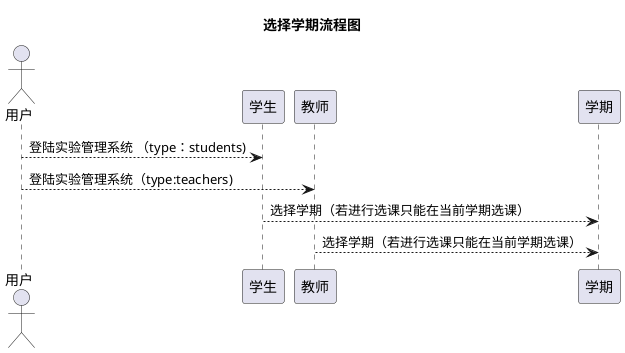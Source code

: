 @startuml
         title 选择学期流程图
         actor 用户
         用户--> 学生 :登陆实验管理系统 （type：students)
         用户--> 教师: 登陆实验管理系统（type:teachers)
         学生-->学期:选择学期（若进行选课只能在当前学期选课）
         教师--> 学期:选择学期（若进行选课只能在当前学期选课）

@enduml
